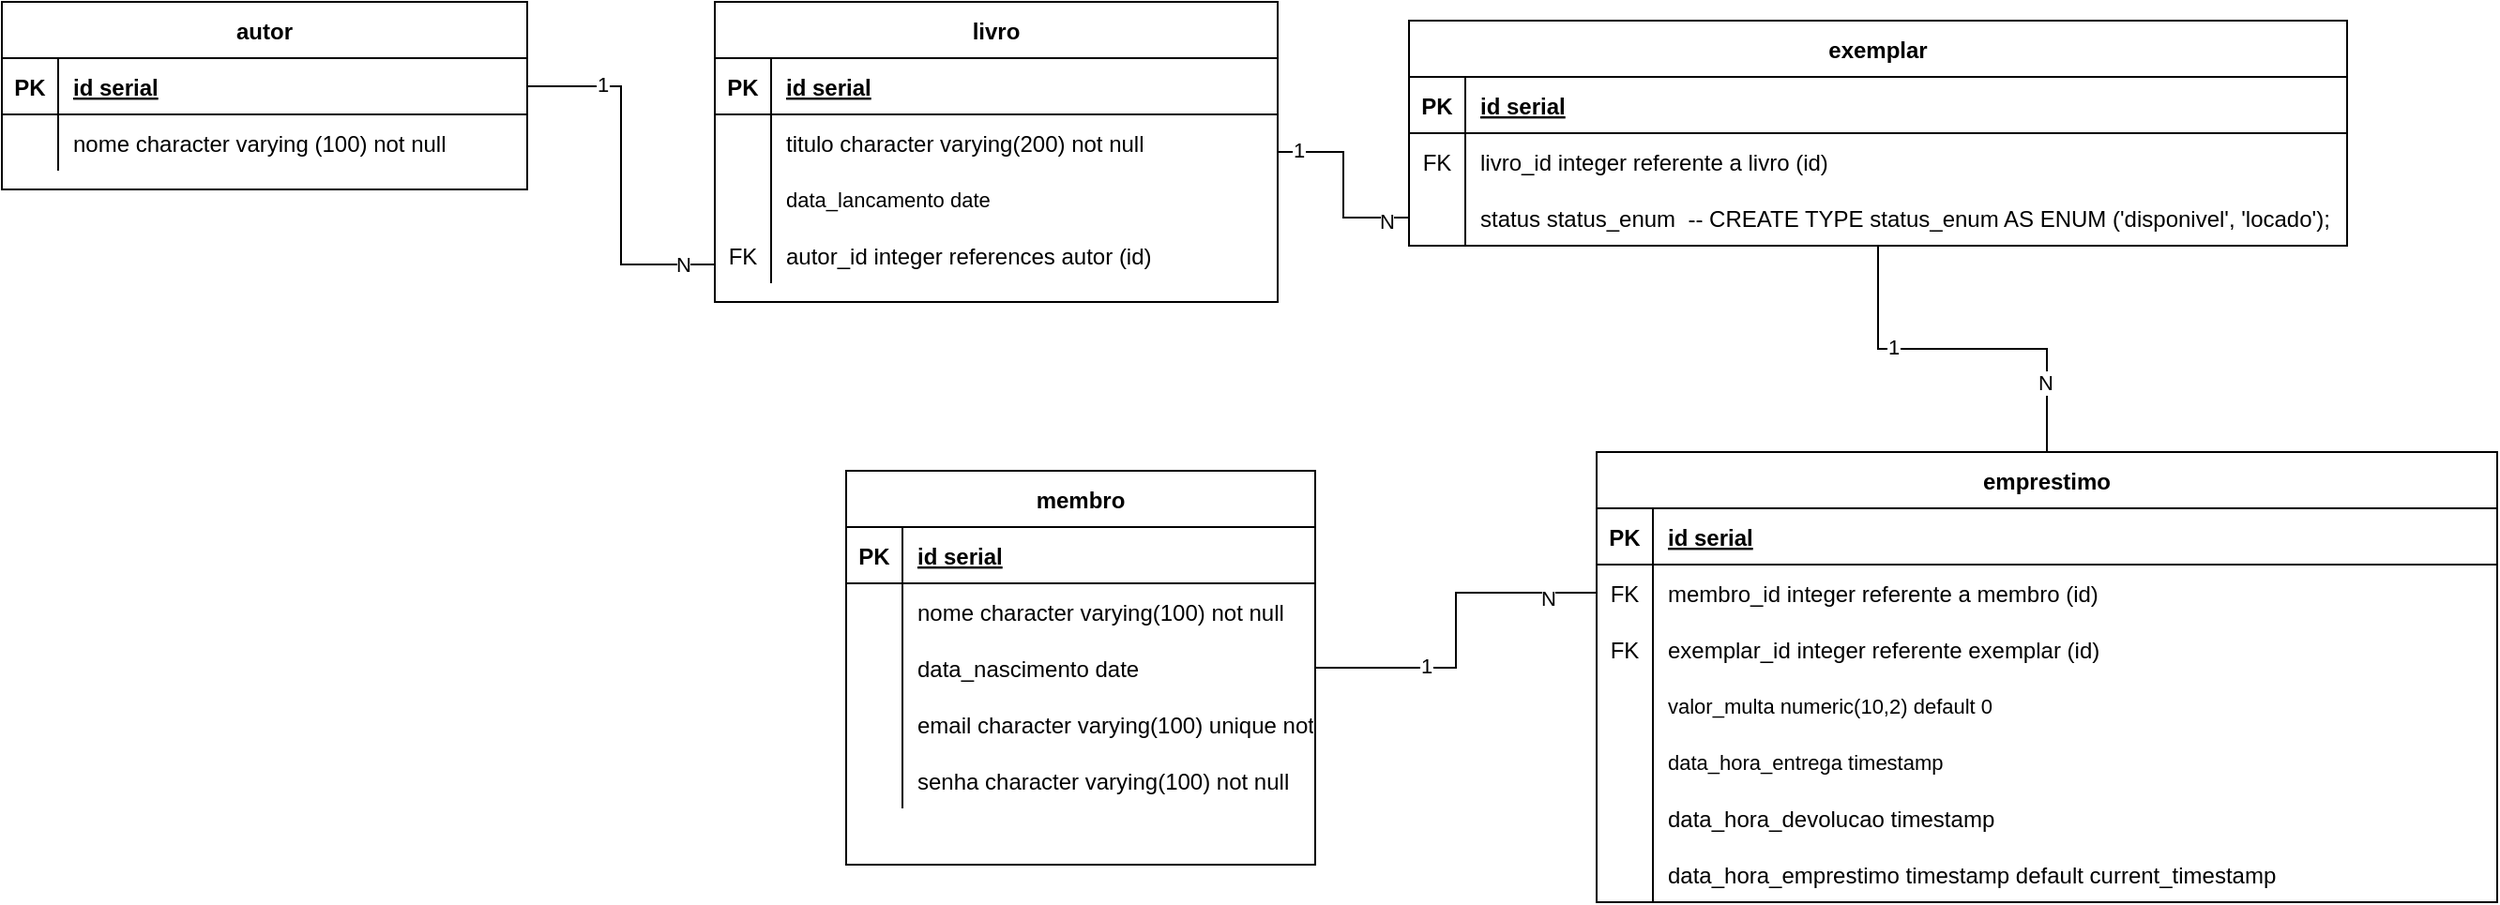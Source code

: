 <mxfile version="20.2.3" type="device"><diagram id="jHrwM1JMtSDtTujIb3fa" name="Page-1"><mxGraphModel dx="5734" dy="633" grid="1" gridSize="10" guides="1" tooltips="1" connect="1" arrows="1" fold="1" page="1" pageScale="1" pageWidth="4681" pageHeight="3300" math="0" shadow="0"><root><mxCell id="0"/><mxCell id="1" parent="0"/><mxCell id="69HbPjnPcRvocCZMWc9O-1" value="autor" style="shape=table;startSize=30;container=1;collapsible=1;childLayout=tableLayout;fixedRows=1;rowLines=0;fontStyle=1;align=center;resizeLast=1;" vertex="1" parent="1"><mxGeometry x="-240" y="40" width="280" height="100" as="geometry"/></mxCell><mxCell id="69HbPjnPcRvocCZMWc9O-2" value="" style="shape=tableRow;horizontal=0;startSize=0;swimlaneHead=0;swimlaneBody=0;fillColor=none;collapsible=0;dropTarget=0;points=[[0,0.5],[1,0.5]];portConstraint=eastwest;top=0;left=0;right=0;bottom=1;" vertex="1" parent="69HbPjnPcRvocCZMWc9O-1"><mxGeometry y="30" width="280" height="30" as="geometry"/></mxCell><mxCell id="69HbPjnPcRvocCZMWc9O-3" value="PK" style="shape=partialRectangle;connectable=0;fillColor=none;top=0;left=0;bottom=0;right=0;fontStyle=1;overflow=hidden;" vertex="1" parent="69HbPjnPcRvocCZMWc9O-2"><mxGeometry width="30" height="30" as="geometry"><mxRectangle width="30" height="30" as="alternateBounds"/></mxGeometry></mxCell><mxCell id="69HbPjnPcRvocCZMWc9O-4" value="id serial" style="shape=partialRectangle;connectable=0;fillColor=none;top=0;left=0;bottom=0;right=0;align=left;spacingLeft=6;fontStyle=5;overflow=hidden;" vertex="1" parent="69HbPjnPcRvocCZMWc9O-2"><mxGeometry x="30" width="250" height="30" as="geometry"><mxRectangle width="250" height="30" as="alternateBounds"/></mxGeometry></mxCell><mxCell id="69HbPjnPcRvocCZMWc9O-5" value="" style="shape=tableRow;horizontal=0;startSize=0;swimlaneHead=0;swimlaneBody=0;fillColor=none;collapsible=0;dropTarget=0;points=[[0,0.5],[1,0.5]];portConstraint=eastwest;top=0;left=0;right=0;bottom=0;" vertex="1" parent="69HbPjnPcRvocCZMWc9O-1"><mxGeometry y="60" width="280" height="30" as="geometry"/></mxCell><mxCell id="69HbPjnPcRvocCZMWc9O-6" value="" style="shape=partialRectangle;connectable=0;fillColor=none;top=0;left=0;bottom=0;right=0;editable=1;overflow=hidden;" vertex="1" parent="69HbPjnPcRvocCZMWc9O-5"><mxGeometry width="30" height="30" as="geometry"><mxRectangle width="30" height="30" as="alternateBounds"/></mxGeometry></mxCell><mxCell id="69HbPjnPcRvocCZMWc9O-7" value="nome character varying (100) not null" style="shape=partialRectangle;connectable=0;fillColor=none;top=0;left=0;bottom=0;right=0;align=left;spacingLeft=6;overflow=hidden;" vertex="1" parent="69HbPjnPcRvocCZMWc9O-5"><mxGeometry x="30" width="250" height="30" as="geometry"><mxRectangle width="250" height="30" as="alternateBounds"/></mxGeometry></mxCell><mxCell id="69HbPjnPcRvocCZMWc9O-88" style="edgeStyle=orthogonalEdgeStyle;rounded=0;orthogonalLoop=1;jettySize=auto;html=1;startArrow=none;startFill=0;endArrow=none;endFill=0;" edge="1" parent="1" source="69HbPjnPcRvocCZMWc9O-14" target="69HbPjnPcRvocCZMWc9O-50"><mxGeometry relative="1" as="geometry"/></mxCell><mxCell id="69HbPjnPcRvocCZMWc9O-90" value="1" style="edgeLabel;html=1;align=center;verticalAlign=middle;resizable=0;points=[];" vertex="1" connectable="0" parent="69HbPjnPcRvocCZMWc9O-88"><mxGeometry x="-0.789" y="1" relative="1" as="geometry"><mxPoint as="offset"/></mxGeometry></mxCell><mxCell id="69HbPjnPcRvocCZMWc9O-91" value="N" style="edgeLabel;html=1;align=center;verticalAlign=middle;resizable=0;points=[];" vertex="1" connectable="0" parent="69HbPjnPcRvocCZMWc9O-88"><mxGeometry x="0.759" y="-2" relative="1" as="geometry"><mxPoint as="offset"/></mxGeometry></mxCell><mxCell id="69HbPjnPcRvocCZMWc9O-14" value="livro" style="shape=table;startSize=30;container=1;collapsible=1;childLayout=tableLayout;fixedRows=1;rowLines=0;fontStyle=1;align=center;resizeLast=1;" vertex="1" parent="1"><mxGeometry x="140" y="40" width="300" height="160" as="geometry"/></mxCell><mxCell id="69HbPjnPcRvocCZMWc9O-15" value="" style="shape=tableRow;horizontal=0;startSize=0;swimlaneHead=0;swimlaneBody=0;fillColor=none;collapsible=0;dropTarget=0;points=[[0,0.5],[1,0.5]];portConstraint=eastwest;top=0;left=0;right=0;bottom=1;" vertex="1" parent="69HbPjnPcRvocCZMWc9O-14"><mxGeometry y="30" width="300" height="30" as="geometry"/></mxCell><mxCell id="69HbPjnPcRvocCZMWc9O-16" value="PK" style="shape=partialRectangle;connectable=0;fillColor=none;top=0;left=0;bottom=0;right=0;fontStyle=1;overflow=hidden;" vertex="1" parent="69HbPjnPcRvocCZMWc9O-15"><mxGeometry width="30" height="30" as="geometry"><mxRectangle width="30" height="30" as="alternateBounds"/></mxGeometry></mxCell><mxCell id="69HbPjnPcRvocCZMWc9O-17" value="id serial" style="shape=partialRectangle;connectable=0;fillColor=none;top=0;left=0;bottom=0;right=0;align=left;spacingLeft=6;fontStyle=5;overflow=hidden;" vertex="1" parent="69HbPjnPcRvocCZMWc9O-15"><mxGeometry x="30" width="270" height="30" as="geometry"><mxRectangle width="270" height="30" as="alternateBounds"/></mxGeometry></mxCell><mxCell id="69HbPjnPcRvocCZMWc9O-18" value="" style="shape=tableRow;horizontal=0;startSize=0;swimlaneHead=0;swimlaneBody=0;fillColor=none;collapsible=0;dropTarget=0;points=[[0,0.5],[1,0.5]];portConstraint=eastwest;top=0;left=0;right=0;bottom=0;" vertex="1" parent="69HbPjnPcRvocCZMWc9O-14"><mxGeometry y="60" width="300" height="30" as="geometry"/></mxCell><mxCell id="69HbPjnPcRvocCZMWc9O-19" value="" style="shape=partialRectangle;connectable=0;fillColor=none;top=0;left=0;bottom=0;right=0;editable=1;overflow=hidden;" vertex="1" parent="69HbPjnPcRvocCZMWc9O-18"><mxGeometry width="30" height="30" as="geometry"><mxRectangle width="30" height="30" as="alternateBounds"/></mxGeometry></mxCell><mxCell id="69HbPjnPcRvocCZMWc9O-20" value="titulo character varying(200) not null" style="shape=partialRectangle;connectable=0;fillColor=none;top=0;left=0;bottom=0;right=0;align=left;spacingLeft=6;overflow=hidden;" vertex="1" parent="69HbPjnPcRvocCZMWc9O-18"><mxGeometry x="30" width="270" height="30" as="geometry"><mxRectangle width="270" height="30" as="alternateBounds"/></mxGeometry></mxCell><mxCell id="69HbPjnPcRvocCZMWc9O-105" value="" style="shape=tableRow;horizontal=0;startSize=0;swimlaneHead=0;swimlaneBody=0;fillColor=none;collapsible=0;dropTarget=0;points=[[0,0.5],[1,0.5]];portConstraint=eastwest;top=0;left=0;right=0;bottom=0;fontFamily=Helvetica;fontSize=11;fontColor=default;" vertex="1" parent="69HbPjnPcRvocCZMWc9O-14"><mxGeometry y="90" width="300" height="30" as="geometry"/></mxCell><mxCell id="69HbPjnPcRvocCZMWc9O-106" value="" style="shape=partialRectangle;connectable=0;fillColor=none;top=0;left=0;bottom=0;right=0;editable=1;overflow=hidden;fontFamily=Helvetica;fontSize=11;fontColor=default;" vertex="1" parent="69HbPjnPcRvocCZMWc9O-105"><mxGeometry width="30" height="30" as="geometry"><mxRectangle width="30" height="30" as="alternateBounds"/></mxGeometry></mxCell><mxCell id="69HbPjnPcRvocCZMWc9O-107" value="data_lancamento date" style="shape=partialRectangle;connectable=0;fillColor=none;top=0;left=0;bottom=0;right=0;align=left;spacingLeft=6;overflow=hidden;fontFamily=Helvetica;fontSize=11;fontColor=default;" vertex="1" parent="69HbPjnPcRvocCZMWc9O-105"><mxGeometry x="30" width="270" height="30" as="geometry"><mxRectangle width="270" height="30" as="alternateBounds"/></mxGeometry></mxCell><mxCell id="69HbPjnPcRvocCZMWc9O-27" value="" style="shape=tableRow;horizontal=0;startSize=0;swimlaneHead=0;swimlaneBody=0;fillColor=none;collapsible=0;dropTarget=0;points=[[0,0.5],[1,0.5]];portConstraint=eastwest;top=0;left=0;right=0;bottom=0;" vertex="1" parent="69HbPjnPcRvocCZMWc9O-14"><mxGeometry y="120" width="300" height="30" as="geometry"/></mxCell><mxCell id="69HbPjnPcRvocCZMWc9O-28" value="FK" style="shape=partialRectangle;connectable=0;fillColor=none;top=0;left=0;bottom=0;right=0;fontStyle=0;overflow=hidden;" vertex="1" parent="69HbPjnPcRvocCZMWc9O-27"><mxGeometry width="30" height="30" as="geometry"><mxRectangle width="30" height="30" as="alternateBounds"/></mxGeometry></mxCell><mxCell id="69HbPjnPcRvocCZMWc9O-29" value="autor_id integer references autor (id)" style="shape=partialRectangle;connectable=0;fillColor=none;top=0;left=0;bottom=0;right=0;align=left;spacingLeft=6;fontStyle=0;overflow=hidden;" vertex="1" parent="69HbPjnPcRvocCZMWc9O-27"><mxGeometry x="30" width="270" height="30" as="geometry"><mxRectangle width="270" height="30" as="alternateBounds"/></mxGeometry></mxCell><mxCell id="69HbPjnPcRvocCZMWc9O-92" style="edgeStyle=orthogonalEdgeStyle;shape=connector;rounded=0;orthogonalLoop=1;jettySize=auto;html=1;labelBackgroundColor=default;fontFamily=Helvetica;fontSize=11;fontColor=default;startArrow=none;startFill=0;endArrow=none;endFill=0;strokeColor=default;" edge="1" parent="1" source="69HbPjnPcRvocCZMWc9O-43" target="69HbPjnPcRvocCZMWc9O-72"><mxGeometry relative="1" as="geometry"/></mxCell><mxCell id="69HbPjnPcRvocCZMWc9O-103" value="1" style="edgeLabel;html=1;align=center;verticalAlign=middle;resizable=0;points=[];fontSize=11;fontFamily=Helvetica;fontColor=default;" vertex="1" connectable="0" parent="69HbPjnPcRvocCZMWc9O-92"><mxGeometry x="-0.371" y="1" relative="1" as="geometry"><mxPoint as="offset"/></mxGeometry></mxCell><mxCell id="69HbPjnPcRvocCZMWc9O-104" value="N" style="edgeLabel;html=1;align=center;verticalAlign=middle;resizable=0;points=[];fontSize=11;fontFamily=Helvetica;fontColor=default;" vertex="1" connectable="0" parent="69HbPjnPcRvocCZMWc9O-92"><mxGeometry x="0.631" y="-1" relative="1" as="geometry"><mxPoint as="offset"/></mxGeometry></mxCell><mxCell id="69HbPjnPcRvocCZMWc9O-43" value="exemplar" style="shape=table;startSize=30;container=1;collapsible=1;childLayout=tableLayout;fixedRows=1;rowLines=0;fontStyle=1;align=center;resizeLast=1;" vertex="1" parent="1"><mxGeometry x="510" y="50" width="500" height="120" as="geometry"/></mxCell><mxCell id="69HbPjnPcRvocCZMWc9O-44" value="" style="shape=tableRow;horizontal=0;startSize=0;swimlaneHead=0;swimlaneBody=0;fillColor=none;collapsible=0;dropTarget=0;points=[[0,0.5],[1,0.5]];portConstraint=eastwest;top=0;left=0;right=0;bottom=1;" vertex="1" parent="69HbPjnPcRvocCZMWc9O-43"><mxGeometry y="30" width="500" height="30" as="geometry"/></mxCell><mxCell id="69HbPjnPcRvocCZMWc9O-45" value="PK" style="shape=partialRectangle;connectable=0;fillColor=none;top=0;left=0;bottom=0;right=0;fontStyle=1;overflow=hidden;" vertex="1" parent="69HbPjnPcRvocCZMWc9O-44"><mxGeometry width="30" height="30" as="geometry"><mxRectangle width="30" height="30" as="alternateBounds"/></mxGeometry></mxCell><mxCell id="69HbPjnPcRvocCZMWc9O-46" value="id serial" style="shape=partialRectangle;connectable=0;fillColor=none;top=0;left=0;bottom=0;right=0;align=left;spacingLeft=6;fontStyle=5;overflow=hidden;" vertex="1" parent="69HbPjnPcRvocCZMWc9O-44"><mxGeometry x="30" width="470" height="30" as="geometry"><mxRectangle width="470" height="30" as="alternateBounds"/></mxGeometry></mxCell><mxCell id="69HbPjnPcRvocCZMWc9O-47" value="" style="shape=tableRow;horizontal=0;startSize=0;swimlaneHead=0;swimlaneBody=0;fillColor=none;collapsible=0;dropTarget=0;points=[[0,0.5],[1,0.5]];portConstraint=eastwest;top=0;left=0;right=0;bottom=0;" vertex="1" parent="69HbPjnPcRvocCZMWc9O-43"><mxGeometry y="60" width="500" height="30" as="geometry"/></mxCell><mxCell id="69HbPjnPcRvocCZMWc9O-48" value="FK" style="shape=partialRectangle;connectable=0;fillColor=none;top=0;left=0;bottom=0;right=0;editable=1;overflow=hidden;" vertex="1" parent="69HbPjnPcRvocCZMWc9O-47"><mxGeometry width="30" height="30" as="geometry"><mxRectangle width="30" height="30" as="alternateBounds"/></mxGeometry></mxCell><mxCell id="69HbPjnPcRvocCZMWc9O-49" value="livro_id integer referente a livro (id)" style="shape=partialRectangle;connectable=0;fillColor=none;top=0;left=0;bottom=0;right=0;align=left;spacingLeft=6;overflow=hidden;" vertex="1" parent="69HbPjnPcRvocCZMWc9O-47"><mxGeometry x="30" width="470" height="30" as="geometry"><mxRectangle width="470" height="30" as="alternateBounds"/></mxGeometry></mxCell><mxCell id="69HbPjnPcRvocCZMWc9O-50" value="" style="shape=tableRow;horizontal=0;startSize=0;swimlaneHead=0;swimlaneBody=0;fillColor=none;collapsible=0;dropTarget=0;points=[[0,0.5],[1,0.5]];portConstraint=eastwest;top=0;left=0;right=0;bottom=0;" vertex="1" parent="69HbPjnPcRvocCZMWc9O-43"><mxGeometry y="90" width="500" height="30" as="geometry"/></mxCell><mxCell id="69HbPjnPcRvocCZMWc9O-51" value="" style="shape=partialRectangle;connectable=0;fillColor=none;top=0;left=0;bottom=0;right=0;editable=1;overflow=hidden;" vertex="1" parent="69HbPjnPcRvocCZMWc9O-50"><mxGeometry width="30" height="30" as="geometry"><mxRectangle width="30" height="30" as="alternateBounds"/></mxGeometry></mxCell><mxCell id="69HbPjnPcRvocCZMWc9O-52" value="status status_enum  -- CREATE TYPE status_enum AS ENUM ('disponivel', 'locado');" style="shape=partialRectangle;connectable=0;fillColor=none;top=0;left=0;bottom=0;right=0;align=left;spacingLeft=6;overflow=hidden;" vertex="1" parent="69HbPjnPcRvocCZMWc9O-50"><mxGeometry x="30" width="470" height="30" as="geometry"><mxRectangle width="470" height="30" as="alternateBounds"/></mxGeometry></mxCell><mxCell id="69HbPjnPcRvocCZMWc9O-93" style="edgeStyle=orthogonalEdgeStyle;shape=connector;rounded=0;orthogonalLoop=1;jettySize=auto;html=1;entryX=0;entryY=0.5;entryDx=0;entryDy=0;labelBackgroundColor=default;fontFamily=Helvetica;fontSize=11;fontColor=default;startArrow=none;startFill=0;endArrow=none;endFill=0;strokeColor=default;" edge="1" parent="1" source="69HbPjnPcRvocCZMWc9O-56" target="69HbPjnPcRvocCZMWc9O-76"><mxGeometry relative="1" as="geometry"/></mxCell><mxCell id="69HbPjnPcRvocCZMWc9O-98" value="N" style="edgeLabel;html=1;align=center;verticalAlign=middle;resizable=0;points=[];fontSize=11;fontFamily=Helvetica;fontColor=default;" vertex="1" connectable="0" parent="69HbPjnPcRvocCZMWc9O-93"><mxGeometry x="0.723" y="-3" relative="1" as="geometry"><mxPoint as="offset"/></mxGeometry></mxCell><mxCell id="69HbPjnPcRvocCZMWc9O-100" value="1" style="edgeLabel;html=1;align=center;verticalAlign=middle;resizable=0;points=[];fontSize=11;fontFamily=Helvetica;fontColor=default;" vertex="1" connectable="0" parent="69HbPjnPcRvocCZMWc9O-93"><mxGeometry x="-0.382" y="1" relative="1" as="geometry"><mxPoint as="offset"/></mxGeometry></mxCell><mxCell id="69HbPjnPcRvocCZMWc9O-56" value="membro" style="shape=table;startSize=30;container=1;collapsible=1;childLayout=tableLayout;fixedRows=1;rowLines=0;fontStyle=1;align=center;resizeLast=1;" vertex="1" parent="1"><mxGeometry x="210" y="290" width="250" height="210" as="geometry"/></mxCell><mxCell id="69HbPjnPcRvocCZMWc9O-57" value="" style="shape=tableRow;horizontal=0;startSize=0;swimlaneHead=0;swimlaneBody=0;fillColor=none;collapsible=0;dropTarget=0;points=[[0,0.5],[1,0.5]];portConstraint=eastwest;top=0;left=0;right=0;bottom=1;" vertex="1" parent="69HbPjnPcRvocCZMWc9O-56"><mxGeometry y="30" width="250" height="30" as="geometry"/></mxCell><mxCell id="69HbPjnPcRvocCZMWc9O-58" value="PK" style="shape=partialRectangle;connectable=0;fillColor=none;top=0;left=0;bottom=0;right=0;fontStyle=1;overflow=hidden;" vertex="1" parent="69HbPjnPcRvocCZMWc9O-57"><mxGeometry width="30" height="30" as="geometry"><mxRectangle width="30" height="30" as="alternateBounds"/></mxGeometry></mxCell><mxCell id="69HbPjnPcRvocCZMWc9O-59" value="id serial" style="shape=partialRectangle;connectable=0;fillColor=none;top=0;left=0;bottom=0;right=0;align=left;spacingLeft=6;fontStyle=5;overflow=hidden;" vertex="1" parent="69HbPjnPcRvocCZMWc9O-57"><mxGeometry x="30" width="220" height="30" as="geometry"><mxRectangle width="220" height="30" as="alternateBounds"/></mxGeometry></mxCell><mxCell id="69HbPjnPcRvocCZMWc9O-60" value="" style="shape=tableRow;horizontal=0;startSize=0;swimlaneHead=0;swimlaneBody=0;fillColor=none;collapsible=0;dropTarget=0;points=[[0,0.5],[1,0.5]];portConstraint=eastwest;top=0;left=0;right=0;bottom=0;" vertex="1" parent="69HbPjnPcRvocCZMWc9O-56"><mxGeometry y="60" width="250" height="30" as="geometry"/></mxCell><mxCell id="69HbPjnPcRvocCZMWc9O-61" value="" style="shape=partialRectangle;connectable=0;fillColor=none;top=0;left=0;bottom=0;right=0;editable=1;overflow=hidden;" vertex="1" parent="69HbPjnPcRvocCZMWc9O-60"><mxGeometry width="30" height="30" as="geometry"><mxRectangle width="30" height="30" as="alternateBounds"/></mxGeometry></mxCell><mxCell id="69HbPjnPcRvocCZMWc9O-62" value="nome character varying(100) not null" style="shape=partialRectangle;connectable=0;fillColor=none;top=0;left=0;bottom=0;right=0;align=left;spacingLeft=6;overflow=hidden;" vertex="1" parent="69HbPjnPcRvocCZMWc9O-60"><mxGeometry x="30" width="220" height="30" as="geometry"><mxRectangle width="220" height="30" as="alternateBounds"/></mxGeometry></mxCell><mxCell id="69HbPjnPcRvocCZMWc9O-63" value="" style="shape=tableRow;horizontal=0;startSize=0;swimlaneHead=0;swimlaneBody=0;fillColor=none;collapsible=0;dropTarget=0;points=[[0,0.5],[1,0.5]];portConstraint=eastwest;top=0;left=0;right=0;bottom=0;" vertex="1" parent="69HbPjnPcRvocCZMWc9O-56"><mxGeometry y="90" width="250" height="30" as="geometry"/></mxCell><mxCell id="69HbPjnPcRvocCZMWc9O-64" value="" style="shape=partialRectangle;connectable=0;fillColor=none;top=0;left=0;bottom=0;right=0;editable=1;overflow=hidden;" vertex="1" parent="69HbPjnPcRvocCZMWc9O-63"><mxGeometry width="30" height="30" as="geometry"><mxRectangle width="30" height="30" as="alternateBounds"/></mxGeometry></mxCell><mxCell id="69HbPjnPcRvocCZMWc9O-65" value="data_nascimento date" style="shape=partialRectangle;connectable=0;fillColor=none;top=0;left=0;bottom=0;right=0;align=left;spacingLeft=6;overflow=hidden;" vertex="1" parent="69HbPjnPcRvocCZMWc9O-63"><mxGeometry x="30" width="220" height="30" as="geometry"><mxRectangle width="220" height="30" as="alternateBounds"/></mxGeometry></mxCell><mxCell id="69HbPjnPcRvocCZMWc9O-66" value="" style="shape=tableRow;horizontal=0;startSize=0;swimlaneHead=0;swimlaneBody=0;fillColor=none;collapsible=0;dropTarget=0;points=[[0,0.5],[1,0.5]];portConstraint=eastwest;top=0;left=0;right=0;bottom=0;" vertex="1" parent="69HbPjnPcRvocCZMWc9O-56"><mxGeometry y="120" width="250" height="30" as="geometry"/></mxCell><mxCell id="69HbPjnPcRvocCZMWc9O-67" value="" style="shape=partialRectangle;connectable=0;fillColor=none;top=0;left=0;bottom=0;right=0;editable=1;overflow=hidden;" vertex="1" parent="69HbPjnPcRvocCZMWc9O-66"><mxGeometry width="30" height="30" as="geometry"><mxRectangle width="30" height="30" as="alternateBounds"/></mxGeometry></mxCell><mxCell id="69HbPjnPcRvocCZMWc9O-68" value="email character varying(100) unique not null" style="shape=partialRectangle;connectable=0;fillColor=none;top=0;left=0;bottom=0;right=0;align=left;spacingLeft=6;overflow=hidden;" vertex="1" parent="69HbPjnPcRvocCZMWc9O-66"><mxGeometry x="30" width="220" height="30" as="geometry"><mxRectangle width="220" height="30" as="alternateBounds"/></mxGeometry></mxCell><mxCell id="69HbPjnPcRvocCZMWc9O-69" value="" style="shape=tableRow;horizontal=0;startSize=0;swimlaneHead=0;swimlaneBody=0;fillColor=none;collapsible=0;dropTarget=0;points=[[0,0.5],[1,0.5]];portConstraint=eastwest;top=0;left=0;right=0;bottom=0;" vertex="1" parent="69HbPjnPcRvocCZMWc9O-56"><mxGeometry y="150" width="250" height="30" as="geometry"/></mxCell><mxCell id="69HbPjnPcRvocCZMWc9O-70" value="" style="shape=partialRectangle;connectable=0;fillColor=none;top=0;left=0;bottom=0;right=0;editable=1;overflow=hidden;" vertex="1" parent="69HbPjnPcRvocCZMWc9O-69"><mxGeometry width="30" height="30" as="geometry"><mxRectangle width="30" height="30" as="alternateBounds"/></mxGeometry></mxCell><mxCell id="69HbPjnPcRvocCZMWc9O-71" value="senha character varying(100) not null" style="shape=partialRectangle;connectable=0;fillColor=none;top=0;left=0;bottom=0;right=0;align=left;spacingLeft=6;overflow=hidden;" vertex="1" parent="69HbPjnPcRvocCZMWc9O-69"><mxGeometry x="30" width="220" height="30" as="geometry"><mxRectangle width="220" height="30" as="alternateBounds"/></mxGeometry></mxCell><mxCell id="69HbPjnPcRvocCZMWc9O-72" value="emprestimo" style="shape=table;startSize=30;container=1;collapsible=1;childLayout=tableLayout;fixedRows=1;rowLines=0;fontStyle=1;align=center;resizeLast=1;" vertex="1" parent="1"><mxGeometry x="610" y="280" width="480" height="240" as="geometry"/></mxCell><mxCell id="69HbPjnPcRvocCZMWc9O-73" value="" style="shape=tableRow;horizontal=0;startSize=0;swimlaneHead=0;swimlaneBody=0;fillColor=none;collapsible=0;dropTarget=0;points=[[0,0.5],[1,0.5]];portConstraint=eastwest;top=0;left=0;right=0;bottom=1;" vertex="1" parent="69HbPjnPcRvocCZMWc9O-72"><mxGeometry y="30" width="480" height="30" as="geometry"/></mxCell><mxCell id="69HbPjnPcRvocCZMWc9O-74" value="PK" style="shape=partialRectangle;connectable=0;fillColor=none;top=0;left=0;bottom=0;right=0;fontStyle=1;overflow=hidden;" vertex="1" parent="69HbPjnPcRvocCZMWc9O-73"><mxGeometry width="30" height="30" as="geometry"><mxRectangle width="30" height="30" as="alternateBounds"/></mxGeometry></mxCell><mxCell id="69HbPjnPcRvocCZMWc9O-75" value="id serial" style="shape=partialRectangle;connectable=0;fillColor=none;top=0;left=0;bottom=0;right=0;align=left;spacingLeft=6;fontStyle=5;overflow=hidden;" vertex="1" parent="69HbPjnPcRvocCZMWc9O-73"><mxGeometry x="30" width="450" height="30" as="geometry"><mxRectangle width="450" height="30" as="alternateBounds"/></mxGeometry></mxCell><mxCell id="69HbPjnPcRvocCZMWc9O-76" value="" style="shape=tableRow;horizontal=0;startSize=0;swimlaneHead=0;swimlaneBody=0;fillColor=none;collapsible=0;dropTarget=0;points=[[0,0.5],[1,0.5]];portConstraint=eastwest;top=0;left=0;right=0;bottom=0;" vertex="1" parent="69HbPjnPcRvocCZMWc9O-72"><mxGeometry y="60" width="480" height="30" as="geometry"/></mxCell><mxCell id="69HbPjnPcRvocCZMWc9O-77" value="FK" style="shape=partialRectangle;connectable=0;fillColor=none;top=0;left=0;bottom=0;right=0;editable=1;overflow=hidden;" vertex="1" parent="69HbPjnPcRvocCZMWc9O-76"><mxGeometry width="30" height="30" as="geometry"><mxRectangle width="30" height="30" as="alternateBounds"/></mxGeometry></mxCell><mxCell id="69HbPjnPcRvocCZMWc9O-78" value="membro_id integer referente a membro (id)" style="shape=partialRectangle;connectable=0;fillColor=none;top=0;left=0;bottom=0;right=0;align=left;spacingLeft=6;overflow=hidden;" vertex="1" parent="69HbPjnPcRvocCZMWc9O-76"><mxGeometry x="30" width="450" height="30" as="geometry"><mxRectangle width="450" height="30" as="alternateBounds"/></mxGeometry></mxCell><mxCell id="69HbPjnPcRvocCZMWc9O-79" value="" style="shape=tableRow;horizontal=0;startSize=0;swimlaneHead=0;swimlaneBody=0;fillColor=none;collapsible=0;dropTarget=0;points=[[0,0.5],[1,0.5]];portConstraint=eastwest;top=0;left=0;right=0;bottom=0;" vertex="1" parent="69HbPjnPcRvocCZMWc9O-72"><mxGeometry y="90" width="480" height="30" as="geometry"/></mxCell><mxCell id="69HbPjnPcRvocCZMWc9O-80" value="FK" style="shape=partialRectangle;connectable=0;fillColor=none;top=0;left=0;bottom=0;right=0;editable=1;overflow=hidden;" vertex="1" parent="69HbPjnPcRvocCZMWc9O-79"><mxGeometry width="30" height="30" as="geometry"><mxRectangle width="30" height="30" as="alternateBounds"/></mxGeometry></mxCell><mxCell id="69HbPjnPcRvocCZMWc9O-81" value="exemplar_id integer referente exemplar (id)" style="shape=partialRectangle;connectable=0;fillColor=none;top=0;left=0;bottom=0;right=0;align=left;spacingLeft=6;overflow=hidden;" vertex="1" parent="69HbPjnPcRvocCZMWc9O-79"><mxGeometry x="30" width="450" height="30" as="geometry"><mxRectangle width="450" height="30" as="alternateBounds"/></mxGeometry></mxCell><mxCell id="69HbPjnPcRvocCZMWc9O-111" value="" style="shape=tableRow;horizontal=0;startSize=0;swimlaneHead=0;swimlaneBody=0;fillColor=none;collapsible=0;dropTarget=0;points=[[0,0.5],[1,0.5]];portConstraint=eastwest;top=0;left=0;right=0;bottom=0;fontFamily=Helvetica;fontSize=11;fontColor=default;" vertex="1" parent="69HbPjnPcRvocCZMWc9O-72"><mxGeometry y="120" width="480" height="30" as="geometry"/></mxCell><mxCell id="69HbPjnPcRvocCZMWc9O-112" value="" style="shape=partialRectangle;connectable=0;fillColor=none;top=0;left=0;bottom=0;right=0;editable=1;overflow=hidden;fontFamily=Helvetica;fontSize=11;fontColor=default;" vertex="1" parent="69HbPjnPcRvocCZMWc9O-111"><mxGeometry width="30" height="30" as="geometry"><mxRectangle width="30" height="30" as="alternateBounds"/></mxGeometry></mxCell><mxCell id="69HbPjnPcRvocCZMWc9O-113" value="valor_multa numeric(10,2) default 0" style="shape=partialRectangle;connectable=0;fillColor=none;top=0;left=0;bottom=0;right=0;align=left;spacingLeft=6;overflow=hidden;fontFamily=Helvetica;fontSize=11;fontColor=default;" vertex="1" parent="69HbPjnPcRvocCZMWc9O-111"><mxGeometry x="30" width="450" height="30" as="geometry"><mxRectangle width="450" height="30" as="alternateBounds"/></mxGeometry></mxCell><mxCell id="69HbPjnPcRvocCZMWc9O-108" value="" style="shape=tableRow;horizontal=0;startSize=0;swimlaneHead=0;swimlaneBody=0;fillColor=none;collapsible=0;dropTarget=0;points=[[0,0.5],[1,0.5]];portConstraint=eastwest;top=0;left=0;right=0;bottom=0;fontFamily=Helvetica;fontSize=11;fontColor=default;" vertex="1" parent="69HbPjnPcRvocCZMWc9O-72"><mxGeometry y="150" width="480" height="30" as="geometry"/></mxCell><mxCell id="69HbPjnPcRvocCZMWc9O-109" value="" style="shape=partialRectangle;connectable=0;fillColor=none;top=0;left=0;bottom=0;right=0;editable=1;overflow=hidden;fontFamily=Helvetica;fontSize=11;fontColor=default;" vertex="1" parent="69HbPjnPcRvocCZMWc9O-108"><mxGeometry width="30" height="30" as="geometry"><mxRectangle width="30" height="30" as="alternateBounds"/></mxGeometry></mxCell><mxCell id="69HbPjnPcRvocCZMWc9O-110" value="data_hora_entrega timestamp" style="shape=partialRectangle;connectable=0;fillColor=none;top=0;left=0;bottom=0;right=0;align=left;spacingLeft=6;overflow=hidden;fontFamily=Helvetica;fontSize=11;fontColor=default;" vertex="1" parent="69HbPjnPcRvocCZMWc9O-108"><mxGeometry x="30" width="450" height="30" as="geometry"><mxRectangle width="450" height="30" as="alternateBounds"/></mxGeometry></mxCell><mxCell id="69HbPjnPcRvocCZMWc9O-85" value="" style="shape=tableRow;horizontal=0;startSize=0;swimlaneHead=0;swimlaneBody=0;fillColor=none;collapsible=0;dropTarget=0;points=[[0,0.5],[1,0.5]];portConstraint=eastwest;top=0;left=0;right=0;bottom=0;" vertex="1" parent="69HbPjnPcRvocCZMWc9O-72"><mxGeometry y="180" width="480" height="30" as="geometry"/></mxCell><mxCell id="69HbPjnPcRvocCZMWc9O-86" value="" style="shape=partialRectangle;connectable=0;fillColor=none;top=0;left=0;bottom=0;right=0;editable=1;overflow=hidden;" vertex="1" parent="69HbPjnPcRvocCZMWc9O-85"><mxGeometry width="30" height="30" as="geometry"><mxRectangle width="30" height="30" as="alternateBounds"/></mxGeometry></mxCell><mxCell id="69HbPjnPcRvocCZMWc9O-87" value="data_hora_devolucao timestamp" style="shape=partialRectangle;connectable=0;fillColor=none;top=0;left=0;bottom=0;right=0;align=left;spacingLeft=6;overflow=hidden;" vertex="1" parent="69HbPjnPcRvocCZMWc9O-85"><mxGeometry x="30" width="450" height="30" as="geometry"><mxRectangle width="450" height="30" as="alternateBounds"/></mxGeometry></mxCell><mxCell id="69HbPjnPcRvocCZMWc9O-82" value="" style="shape=tableRow;horizontal=0;startSize=0;swimlaneHead=0;swimlaneBody=0;fillColor=none;collapsible=0;dropTarget=0;points=[[0,0.5],[1,0.5]];portConstraint=eastwest;top=0;left=0;right=0;bottom=0;" vertex="1" parent="69HbPjnPcRvocCZMWc9O-72"><mxGeometry y="210" width="480" height="30" as="geometry"/></mxCell><mxCell id="69HbPjnPcRvocCZMWc9O-83" value="" style="shape=partialRectangle;connectable=0;fillColor=none;top=0;left=0;bottom=0;right=0;editable=1;overflow=hidden;" vertex="1" parent="69HbPjnPcRvocCZMWc9O-82"><mxGeometry width="30" height="30" as="geometry"><mxRectangle width="30" height="30" as="alternateBounds"/></mxGeometry></mxCell><mxCell id="69HbPjnPcRvocCZMWc9O-84" value="data_hora_emprestimo timestamp default current_timestamp" style="shape=partialRectangle;connectable=0;fillColor=none;top=0;left=0;bottom=0;right=0;align=left;spacingLeft=6;overflow=hidden;" vertex="1" parent="69HbPjnPcRvocCZMWc9O-82"><mxGeometry x="30" width="450" height="30" as="geometry"><mxRectangle width="450" height="30" as="alternateBounds"/></mxGeometry></mxCell><mxCell id="69HbPjnPcRvocCZMWc9O-94" style="edgeStyle=orthogonalEdgeStyle;shape=connector;rounded=0;orthogonalLoop=1;jettySize=auto;html=1;entryX=0;entryY=0.667;entryDx=0;entryDy=0;entryPerimeter=0;labelBackgroundColor=default;fontFamily=Helvetica;fontSize=11;fontColor=default;startArrow=none;startFill=0;endArrow=none;endFill=0;strokeColor=default;" edge="1" parent="1" source="69HbPjnPcRvocCZMWc9O-2" target="69HbPjnPcRvocCZMWc9O-27"><mxGeometry relative="1" as="geometry"/></mxCell><mxCell id="69HbPjnPcRvocCZMWc9O-95" value="1" style="edgeLabel;html=1;align=center;verticalAlign=middle;resizable=0;points=[];fontSize=11;fontFamily=Helvetica;fontColor=default;" vertex="1" connectable="0" parent="69HbPjnPcRvocCZMWc9O-94"><mxGeometry x="-0.591" y="1" relative="1" as="geometry"><mxPoint as="offset"/></mxGeometry></mxCell><mxCell id="69HbPjnPcRvocCZMWc9O-96" value="N" style="edgeLabel;html=1;align=center;verticalAlign=middle;resizable=0;points=[];fontSize=11;fontFamily=Helvetica;fontColor=default;" vertex="1" connectable="0" parent="69HbPjnPcRvocCZMWc9O-94"><mxGeometry x="0.82" relative="1" as="geometry"><mxPoint as="offset"/></mxGeometry></mxCell></root></mxGraphModel></diagram></mxfile>